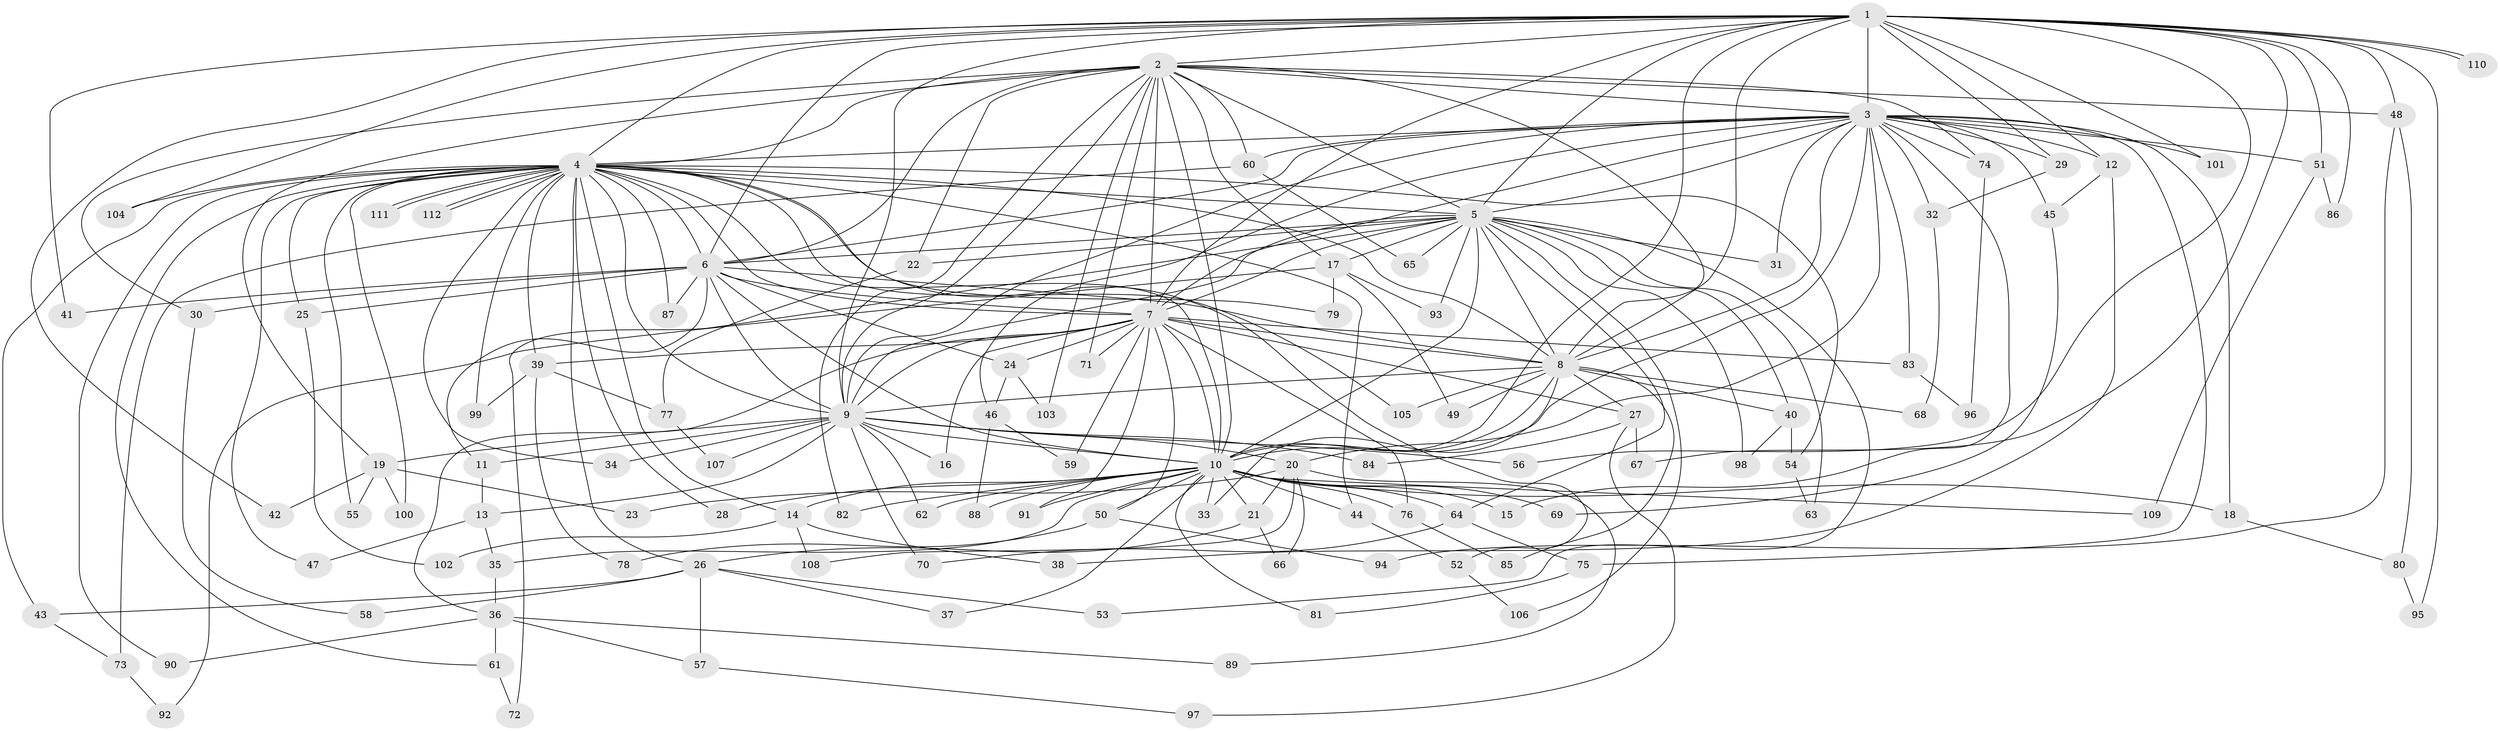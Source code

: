 // coarse degree distribution, {22: 0.01282051282051282, 19: 0.01282051282051282, 30: 0.01282051282051282, 34: 0.01282051282051282, 3: 0.1794871794871795, 2: 0.5641025641025641, 1: 0.07692307692307693, 4: 0.08974358974358974, 5: 0.02564102564102564, 9: 0.01282051282051282}
// Generated by graph-tools (version 1.1) at 2025/46/03/04/25 21:46:45]
// undirected, 112 vertices, 249 edges
graph export_dot {
graph [start="1"]
  node [color=gray90,style=filled];
  1;
  2;
  3;
  4;
  5;
  6;
  7;
  8;
  9;
  10;
  11;
  12;
  13;
  14;
  15;
  16;
  17;
  18;
  19;
  20;
  21;
  22;
  23;
  24;
  25;
  26;
  27;
  28;
  29;
  30;
  31;
  32;
  33;
  34;
  35;
  36;
  37;
  38;
  39;
  40;
  41;
  42;
  43;
  44;
  45;
  46;
  47;
  48;
  49;
  50;
  51;
  52;
  53;
  54;
  55;
  56;
  57;
  58;
  59;
  60;
  61;
  62;
  63;
  64;
  65;
  66;
  67;
  68;
  69;
  70;
  71;
  72;
  73;
  74;
  75;
  76;
  77;
  78;
  79;
  80;
  81;
  82;
  83;
  84;
  85;
  86;
  87;
  88;
  89;
  90;
  91;
  92;
  93;
  94;
  95;
  96;
  97;
  98;
  99;
  100;
  101;
  102;
  103;
  104;
  105;
  106;
  107;
  108;
  109;
  110;
  111;
  112;
  1 -- 2;
  1 -- 3;
  1 -- 4;
  1 -- 5;
  1 -- 6;
  1 -- 7;
  1 -- 8;
  1 -- 9;
  1 -- 10;
  1 -- 12;
  1 -- 29;
  1 -- 41;
  1 -- 42;
  1 -- 48;
  1 -- 51;
  1 -- 56;
  1 -- 67;
  1 -- 86;
  1 -- 95;
  1 -- 101;
  1 -- 104;
  1 -- 110;
  1 -- 110;
  2 -- 3;
  2 -- 4;
  2 -- 5;
  2 -- 6;
  2 -- 7;
  2 -- 8;
  2 -- 9;
  2 -- 10;
  2 -- 17;
  2 -- 19;
  2 -- 22;
  2 -- 30;
  2 -- 48;
  2 -- 60;
  2 -- 71;
  2 -- 74;
  2 -- 82;
  2 -- 103;
  3 -- 4;
  3 -- 5;
  3 -- 6;
  3 -- 7;
  3 -- 8;
  3 -- 9;
  3 -- 10;
  3 -- 12;
  3 -- 15;
  3 -- 18;
  3 -- 20;
  3 -- 29;
  3 -- 31;
  3 -- 32;
  3 -- 45;
  3 -- 46;
  3 -- 51;
  3 -- 60;
  3 -- 74;
  3 -- 75;
  3 -- 83;
  3 -- 101;
  4 -- 5;
  4 -- 6;
  4 -- 7;
  4 -- 8;
  4 -- 9;
  4 -- 10;
  4 -- 14;
  4 -- 25;
  4 -- 26;
  4 -- 28;
  4 -- 34;
  4 -- 39;
  4 -- 43;
  4 -- 44;
  4 -- 47;
  4 -- 52;
  4 -- 54;
  4 -- 55;
  4 -- 61;
  4 -- 79;
  4 -- 87;
  4 -- 90;
  4 -- 99;
  4 -- 100;
  4 -- 104;
  4 -- 105;
  4 -- 111;
  4 -- 111;
  4 -- 112;
  4 -- 112;
  5 -- 6;
  5 -- 7;
  5 -- 8;
  5 -- 9;
  5 -- 10;
  5 -- 17;
  5 -- 22;
  5 -- 31;
  5 -- 40;
  5 -- 53;
  5 -- 63;
  5 -- 64;
  5 -- 65;
  5 -- 72;
  5 -- 93;
  5 -- 98;
  5 -- 106;
  6 -- 7;
  6 -- 8;
  6 -- 9;
  6 -- 10;
  6 -- 11;
  6 -- 24;
  6 -- 25;
  6 -- 30;
  6 -- 41;
  6 -- 87;
  7 -- 8;
  7 -- 9;
  7 -- 10;
  7 -- 16;
  7 -- 24;
  7 -- 27;
  7 -- 36;
  7 -- 39;
  7 -- 50;
  7 -- 59;
  7 -- 71;
  7 -- 76;
  7 -- 83;
  7 -- 91;
  8 -- 9;
  8 -- 10;
  8 -- 27;
  8 -- 33;
  8 -- 40;
  8 -- 49;
  8 -- 68;
  8 -- 85;
  8 -- 105;
  9 -- 10;
  9 -- 11;
  9 -- 13;
  9 -- 16;
  9 -- 19;
  9 -- 20;
  9 -- 34;
  9 -- 56;
  9 -- 62;
  9 -- 70;
  9 -- 84;
  9 -- 107;
  10 -- 14;
  10 -- 15;
  10 -- 18;
  10 -- 21;
  10 -- 28;
  10 -- 33;
  10 -- 35;
  10 -- 37;
  10 -- 44;
  10 -- 50;
  10 -- 62;
  10 -- 64;
  10 -- 69;
  10 -- 76;
  10 -- 81;
  10 -- 82;
  10 -- 88;
  10 -- 91;
  10 -- 109;
  11 -- 13;
  12 -- 38;
  12 -- 45;
  13 -- 35;
  13 -- 47;
  14 -- 38;
  14 -- 102;
  14 -- 108;
  17 -- 49;
  17 -- 79;
  17 -- 92;
  17 -- 93;
  18 -- 80;
  19 -- 23;
  19 -- 42;
  19 -- 55;
  19 -- 100;
  20 -- 21;
  20 -- 23;
  20 -- 66;
  20 -- 89;
  20 -- 108;
  21 -- 26;
  21 -- 66;
  22 -- 77;
  24 -- 46;
  24 -- 103;
  25 -- 102;
  26 -- 37;
  26 -- 43;
  26 -- 53;
  26 -- 57;
  26 -- 58;
  27 -- 67;
  27 -- 84;
  27 -- 97;
  29 -- 32;
  30 -- 58;
  32 -- 68;
  35 -- 36;
  36 -- 57;
  36 -- 61;
  36 -- 89;
  36 -- 90;
  39 -- 77;
  39 -- 78;
  39 -- 99;
  40 -- 54;
  40 -- 98;
  43 -- 73;
  44 -- 52;
  45 -- 69;
  46 -- 59;
  46 -- 88;
  48 -- 80;
  48 -- 94;
  50 -- 78;
  50 -- 94;
  51 -- 86;
  51 -- 109;
  52 -- 106;
  54 -- 63;
  57 -- 97;
  60 -- 65;
  60 -- 73;
  61 -- 72;
  64 -- 70;
  64 -- 75;
  73 -- 92;
  74 -- 96;
  75 -- 81;
  76 -- 85;
  77 -- 107;
  80 -- 95;
  83 -- 96;
}
